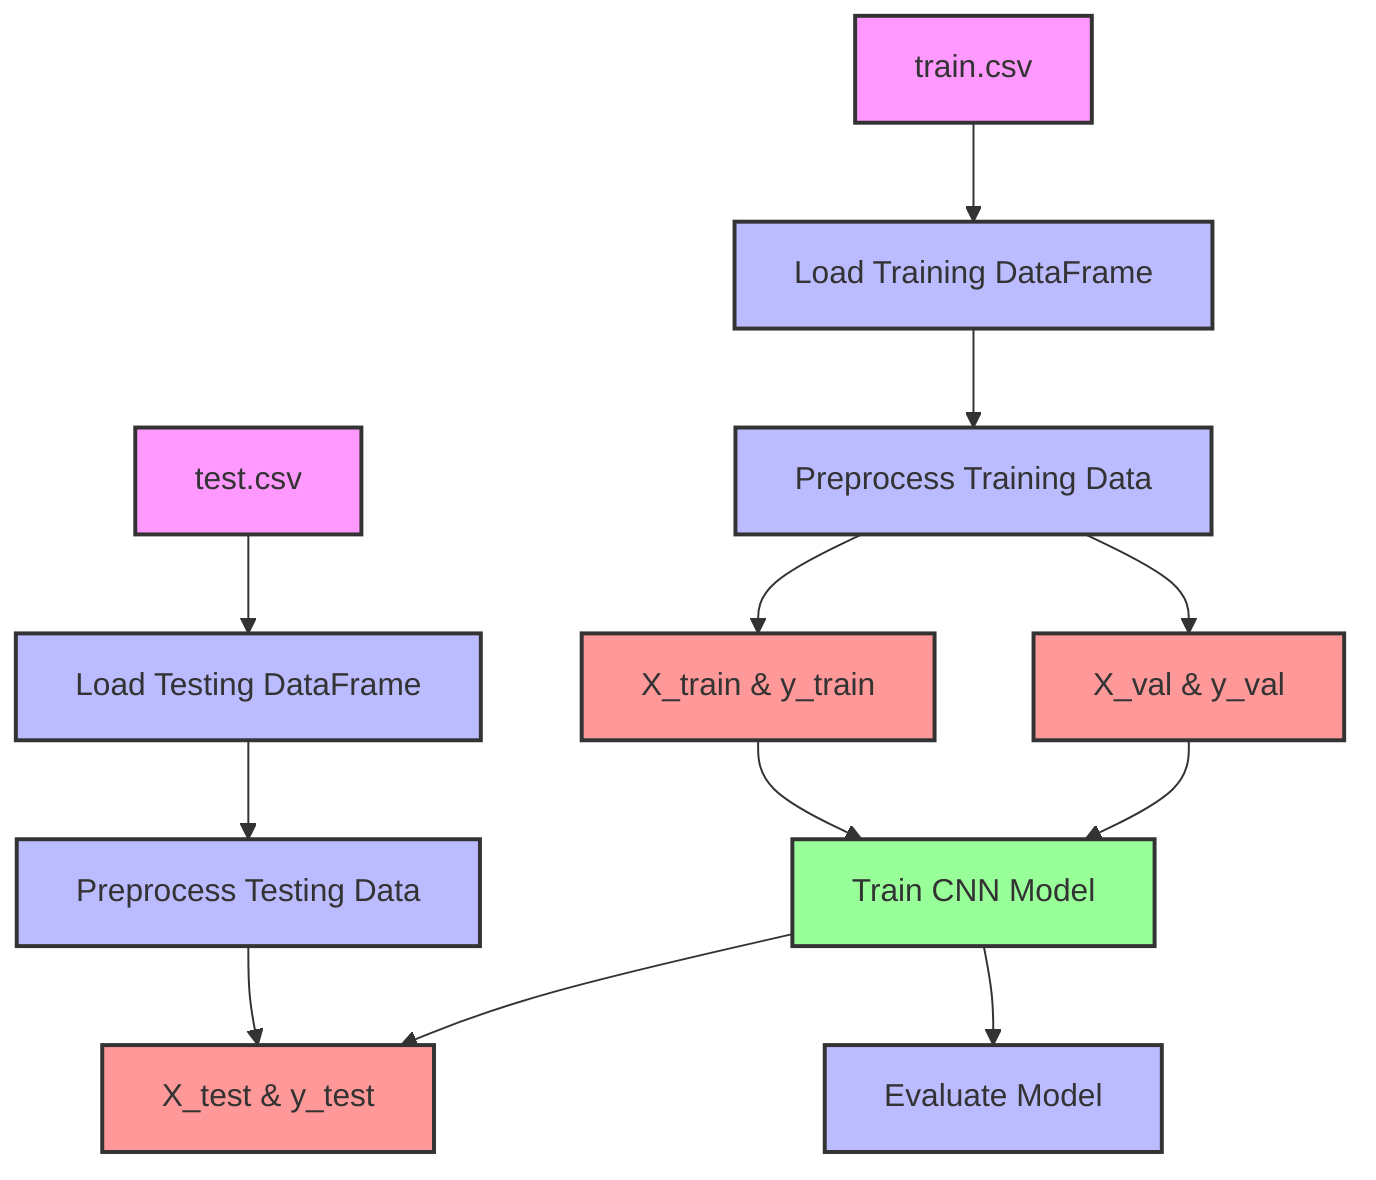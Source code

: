 flowchart TD
  %% Data Sources
  A1[train.csv]:::dataSource --> B1[Load Training DataFrame]:::process
  A2[test.csv]:::dataSource --> B2[Load Testing DataFrame]:::process
  
  %% Data Preprocessing
  B1 --> C1[Preprocess Training Data]:::process
  B2 --> C2[Preprocess Testing Data]:::process
  
  %% Processed Data
  C1 --> D1[X_train & y_train]:::dataVariable
  C1 --> D2[X_val & y_val]:::dataVariable
  C2 --> D3[X_test & y_test]:::dataVariable
  
  %% Model
  D1 --> E[Train CNN Model]:::model
  D2 --> E
  E --> D3
  
  %% Evaluation
  E --> F[Evaluate Model]:::process
  
  classDef dataSource fill:#f9f,stroke:#333,stroke-width:2px;
  classDef process fill:#bbf,stroke:#333,stroke-width:2px;
  classDef dataVariable fill:#f99,stroke:#333,stroke-width:2px;
  classDef model fill:#9f9,stroke:#333,stroke-width:2px;